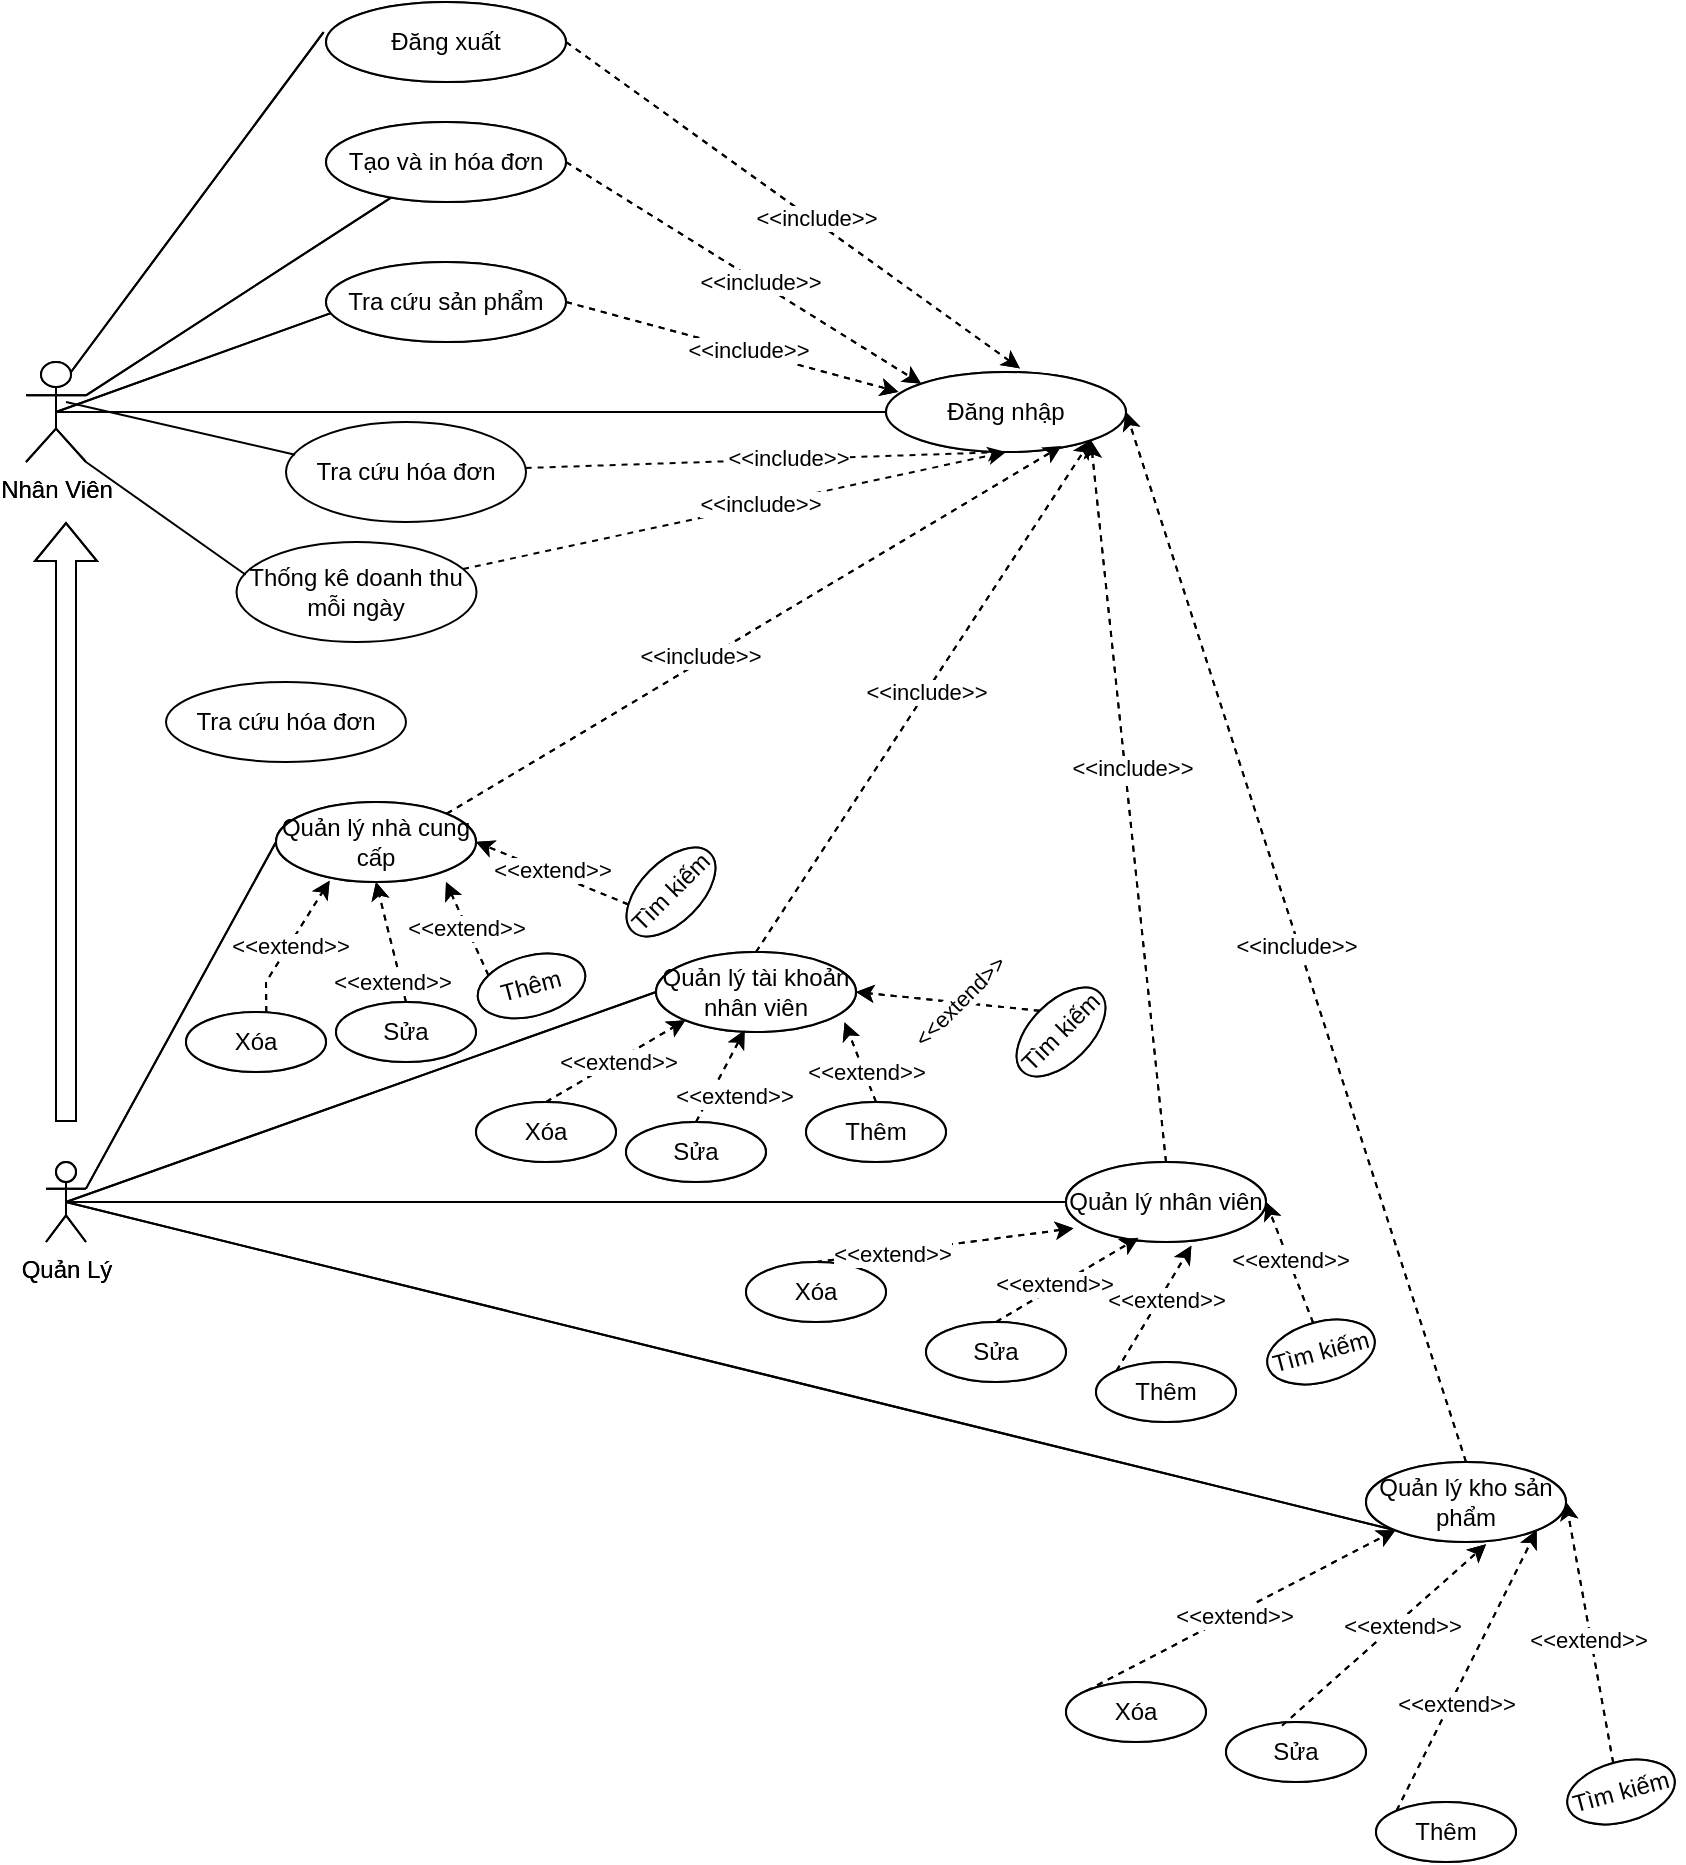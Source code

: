 <mxfile version="24.0.4" type="device">
  <diagram name="Page-1" id="fFWdeIQ1Ahew1YbrZzXX">
    <mxGraphModel dx="3586" dy="606" grid="1" gridSize="10" guides="1" tooltips="1" connect="1" arrows="1" fold="1" page="1" pageScale="1" pageWidth="850" pageHeight="1100" math="0" shadow="0">
      <root>
        <mxCell id="0" />
        <mxCell id="1" parent="0" />
        <mxCell id="TUiIUJlEe_CO1o23wXWb-42" style="edgeStyle=none;rounded=0;orthogonalLoop=1;jettySize=auto;html=1;exitX=1;exitY=0.333;exitDx=0;exitDy=0;exitPerimeter=0;endArrow=none;endFill=0;" parent="1" source="TUiIUJlEe_CO1o23wXWb-1" target="TUiIUJlEe_CO1o23wXWb-12" edge="1">
          <mxGeometry relative="1" as="geometry" />
        </mxCell>
        <mxCell id="TUiIUJlEe_CO1o23wXWb-1" value="Nhân Viên" style="shape=umlActor;verticalLabelPosition=bottom;verticalAlign=top;html=1;outlineConnect=0;" parent="1" vertex="1">
          <mxGeometry x="-1690" y="210" width="30" height="50" as="geometry" />
        </mxCell>
        <mxCell id="TUiIUJlEe_CO1o23wXWb-3" value="Đăng nhập" style="ellipse;whiteSpace=wrap;html=1;" parent="1" vertex="1">
          <mxGeometry x="-1260" y="215" width="120" height="40" as="geometry" />
        </mxCell>
        <mxCell id="TUiIUJlEe_CO1o23wXWb-5" value="Tra cứu hóa đơn" style="ellipse;whiteSpace=wrap;html=1;" parent="1" vertex="1">
          <mxGeometry x="-1560" y="240" width="120" height="50" as="geometry" />
        </mxCell>
        <mxCell id="TUiIUJlEe_CO1o23wXWb-7" value="Tra cứu hóa đơn" style="ellipse;whiteSpace=wrap;html=1;" parent="1" vertex="1">
          <mxGeometry x="-1620" y="370" width="120" height="40" as="geometry" />
        </mxCell>
        <mxCell id="TUiIUJlEe_CO1o23wXWb-8" value="Đăng xuất" style="ellipse;whiteSpace=wrap;html=1;" parent="1" vertex="1">
          <mxGeometry x="-1540" y="30" width="120" height="40" as="geometry" />
        </mxCell>
        <mxCell id="TUiIUJlEe_CO1o23wXWb-9" value="Tra cứu sản phẩm" style="ellipse;whiteSpace=wrap;html=1;" parent="1" vertex="1">
          <mxGeometry x="-1540" y="160" width="120" height="40" as="geometry" />
        </mxCell>
        <mxCell id="TUiIUJlEe_CO1o23wXWb-23" style="edgeStyle=none;rounded=0;orthogonalLoop=1;jettySize=auto;html=1;exitX=1;exitY=0.5;exitDx=0;exitDy=0;dashed=1;entryX=0;entryY=0;entryDx=0;entryDy=0;" parent="1" source="TUiIUJlEe_CO1o23wXWb-12" target="TUiIUJlEe_CO1o23wXWb-3" edge="1">
          <mxGeometry relative="1" as="geometry" />
        </mxCell>
        <mxCell id="TUiIUJlEe_CO1o23wXWb-24" value="&amp;lt;&amp;lt;include&amp;gt;&amp;gt;" style="edgeLabel;html=1;align=center;verticalAlign=middle;resizable=0;points=[];" parent="TUiIUJlEe_CO1o23wXWb-23" vertex="1" connectable="0">
          <mxGeometry x="0.091" y="1" relative="1" as="geometry">
            <mxPoint as="offset" />
          </mxGeometry>
        </mxCell>
        <mxCell id="TUiIUJlEe_CO1o23wXWb-12" value="Tạo và in hóa đơn" style="ellipse;whiteSpace=wrap;html=1;" parent="1" vertex="1">
          <mxGeometry x="-1540" y="90" width="120" height="40" as="geometry" />
        </mxCell>
        <mxCell id="TUiIUJlEe_CO1o23wXWb-21" style="edgeStyle=none;rounded=0;orthogonalLoop=1;jettySize=auto;html=1;exitX=0.5;exitY=0.5;exitDx=0;exitDy=0;exitPerimeter=0;entryX=0;entryY=0.5;entryDx=0;entryDy=0;endArrow=none;endFill=0;" parent="1" source="TUiIUJlEe_CO1o23wXWb-1" target="TUiIUJlEe_CO1o23wXWb-3" edge="1">
          <mxGeometry relative="1" as="geometry" />
        </mxCell>
        <mxCell id="TUiIUJlEe_CO1o23wXWb-25" style="edgeStyle=none;rounded=0;orthogonalLoop=1;jettySize=auto;html=1;exitX=1;exitY=0.5;exitDx=0;exitDy=0;entryX=0.558;entryY=-0.045;entryDx=0;entryDy=0;dashed=1;entryPerimeter=0;" parent="1" source="TUiIUJlEe_CO1o23wXWb-8" target="TUiIUJlEe_CO1o23wXWb-3" edge="1">
          <mxGeometry relative="1" as="geometry">
            <mxPoint x="-1360" y="160" as="sourcePoint" />
            <mxPoint x="-1440" y="120" as="targetPoint" />
          </mxGeometry>
        </mxCell>
        <mxCell id="TUiIUJlEe_CO1o23wXWb-26" value="&amp;lt;&amp;lt;include&amp;gt;&amp;gt;" style="edgeLabel;html=1;align=center;verticalAlign=middle;resizable=0;points=[];" parent="TUiIUJlEe_CO1o23wXWb-25" vertex="1" connectable="0">
          <mxGeometry x="0.091" y="1" relative="1" as="geometry">
            <mxPoint as="offset" />
          </mxGeometry>
        </mxCell>
        <mxCell id="TUiIUJlEe_CO1o23wXWb-32" style="edgeStyle=none;rounded=0;orthogonalLoop=1;jettySize=auto;html=1;exitX=1;exitY=0.5;exitDx=0;exitDy=0;entryX=0.052;entryY=0.249;entryDx=0;entryDy=0;dashed=1;entryPerimeter=0;" parent="1" source="TUiIUJlEe_CO1o23wXWb-9" target="TUiIUJlEe_CO1o23wXWb-3" edge="1">
          <mxGeometry relative="1" as="geometry">
            <mxPoint x="-1387" y="220" as="sourcePoint" />
            <mxPoint x="-1400" y="288" as="targetPoint" />
          </mxGeometry>
        </mxCell>
        <mxCell id="TUiIUJlEe_CO1o23wXWb-33" value="&amp;lt;&amp;lt;include&amp;gt;&amp;gt;" style="edgeLabel;html=1;align=center;verticalAlign=middle;resizable=0;points=[];" parent="TUiIUJlEe_CO1o23wXWb-32" vertex="1" connectable="0">
          <mxGeometry x="0.091" y="1" relative="1" as="geometry">
            <mxPoint as="offset" />
          </mxGeometry>
        </mxCell>
        <mxCell id="TUiIUJlEe_CO1o23wXWb-36" style="edgeStyle=none;rounded=0;orthogonalLoop=1;jettySize=auto;html=1;entryX=0.5;entryY=1;entryDx=0;entryDy=0;dashed=1;" parent="1" source="TUiIUJlEe_CO1o23wXWb-5" target="TUiIUJlEe_CO1o23wXWb-3" edge="1">
          <mxGeometry relative="1" as="geometry">
            <mxPoint x="-1448" y="306" as="sourcePoint" />
            <mxPoint x="-1510" y="240" as="targetPoint" />
          </mxGeometry>
        </mxCell>
        <mxCell id="TUiIUJlEe_CO1o23wXWb-37" value="&amp;lt;&amp;lt;include&amp;gt;&amp;gt;" style="edgeLabel;html=1;align=center;verticalAlign=middle;resizable=0;points=[];" parent="TUiIUJlEe_CO1o23wXWb-36" vertex="1" connectable="0">
          <mxGeometry x="0.091" y="1" relative="1" as="geometry">
            <mxPoint as="offset" />
          </mxGeometry>
        </mxCell>
        <mxCell id="TUiIUJlEe_CO1o23wXWb-38" style="edgeStyle=none;rounded=0;orthogonalLoop=1;jettySize=auto;html=1;exitX=0.75;exitY=0.1;exitDx=0;exitDy=0;exitPerimeter=0;entryX=-0.01;entryY=0.377;entryDx=0;entryDy=0;entryPerimeter=0;endArrow=none;endFill=0;" parent="1" source="TUiIUJlEe_CO1o23wXWb-1" target="TUiIUJlEe_CO1o23wXWb-8" edge="1">
          <mxGeometry relative="1" as="geometry" />
        </mxCell>
        <mxCell id="TUiIUJlEe_CO1o23wXWb-41" style="edgeStyle=none;rounded=0;orthogonalLoop=1;jettySize=auto;html=1;exitX=0.5;exitY=0.5;exitDx=0;exitDy=0;exitPerimeter=0;entryX=0.02;entryY=0.639;entryDx=0;entryDy=0;entryPerimeter=0;endArrow=none;endFill=0;" parent="1" source="TUiIUJlEe_CO1o23wXWb-1" target="TUiIUJlEe_CO1o23wXWb-9" edge="1">
          <mxGeometry relative="1" as="geometry" />
        </mxCell>
        <mxCell id="TUiIUJlEe_CO1o23wXWb-43" style="edgeStyle=none;rounded=0;orthogonalLoop=1;jettySize=auto;html=1;entryX=0.038;entryY=0.327;entryDx=0;entryDy=0;entryPerimeter=0;endArrow=none;endFill=0;" parent="1" target="TUiIUJlEe_CO1o23wXWb-5" edge="1">
          <mxGeometry relative="1" as="geometry">
            <mxPoint x="-1670" y="230" as="sourcePoint" />
          </mxGeometry>
        </mxCell>
        <mxCell id="TUiIUJlEe_CO1o23wXWb-70" style="edgeStyle=none;rounded=0;orthogonalLoop=1;jettySize=auto;html=1;exitX=0.5;exitY=0.5;exitDx=0;exitDy=0;exitPerimeter=0;entryX=0;entryY=0.5;entryDx=0;entryDy=0;endArrow=none;endFill=0;" parent="1" source="TUiIUJlEe_CO1o23wXWb-45" target="TUiIUJlEe_CO1o23wXWb-59" edge="1">
          <mxGeometry relative="1" as="geometry">
            <mxPoint x="-1590" y="560.0" as="sourcePoint" />
          </mxGeometry>
        </mxCell>
        <mxCell id="TUiIUJlEe_CO1o23wXWb-71" style="edgeStyle=none;rounded=0;orthogonalLoop=1;jettySize=auto;html=1;exitX=0.5;exitY=0.5;exitDx=0;exitDy=0;exitPerimeter=0;entryX=0;entryY=0.5;entryDx=0;entryDy=0;endArrow=none;endFill=0;" parent="1" source="TUiIUJlEe_CO1o23wXWb-45" target="TUiIUJlEe_CO1o23wXWb-58" edge="1">
          <mxGeometry relative="1" as="geometry" />
        </mxCell>
        <mxCell id="TUiIUJlEe_CO1o23wXWb-72" style="edgeStyle=none;rounded=0;orthogonalLoop=1;jettySize=auto;html=1;exitX=0.5;exitY=0.5;exitDx=0;exitDy=0;exitPerimeter=0;entryX=0;entryY=1;entryDx=0;entryDy=0;endArrow=none;endFill=0;" parent="1" source="TUiIUJlEe_CO1o23wXWb-45" target="TUiIUJlEe_CO1o23wXWb-48" edge="1">
          <mxGeometry relative="1" as="geometry">
            <mxPoint x="-1685" y="660.0" as="sourcePoint" />
          </mxGeometry>
        </mxCell>
        <mxCell id="TUiIUJlEe_CO1o23wXWb-119" style="edgeStyle=none;rounded=0;orthogonalLoop=1;jettySize=auto;html=1;exitX=1;exitY=0.333;exitDx=0;exitDy=0;exitPerimeter=0;entryX=0;entryY=0.5;entryDx=0;entryDy=0;endArrow=none;endFill=0;" parent="1" source="TUiIUJlEe_CO1o23wXWb-45" target="TUiIUJlEe_CO1o23wXWb-117" edge="1">
          <mxGeometry relative="1" as="geometry" />
        </mxCell>
        <mxCell id="TUiIUJlEe_CO1o23wXWb-45" value="Quản Lý" style="shape=umlActor;verticalLabelPosition=bottom;verticalAlign=top;html=1;outlineConnect=0;" parent="1" vertex="1">
          <mxGeometry x="-1680" y="610" width="20" height="40" as="geometry" />
        </mxCell>
        <mxCell id="TUiIUJlEe_CO1o23wXWb-47" value="" style="shape=flexArrow;endArrow=classic;html=1;rounded=0;" parent="1" edge="1">
          <mxGeometry width="50" height="50" relative="1" as="geometry">
            <mxPoint x="-1670" y="590" as="sourcePoint" />
            <mxPoint x="-1670" y="290" as="targetPoint" />
            <Array as="points" />
          </mxGeometry>
        </mxCell>
        <mxCell id="TUiIUJlEe_CO1o23wXWb-95" style="edgeStyle=none;rounded=0;orthogonalLoop=1;jettySize=auto;html=1;exitX=0.5;exitY=0;exitDx=0;exitDy=0;entryX=1;entryY=0.5;entryDx=0;entryDy=0;dashed=1;" parent="1" source="TUiIUJlEe_CO1o23wXWb-48" target="TUiIUJlEe_CO1o23wXWb-3" edge="1">
          <mxGeometry relative="1" as="geometry" />
        </mxCell>
        <mxCell id="TUiIUJlEe_CO1o23wXWb-96" value="&amp;lt;&amp;lt;include&amp;gt;&amp;gt;" style="edgeLabel;html=1;align=center;verticalAlign=middle;resizable=0;points=[];" parent="TUiIUJlEe_CO1o23wXWb-95" vertex="1" connectable="0">
          <mxGeometry x="-0.015" y="2" relative="1" as="geometry">
            <mxPoint as="offset" />
          </mxGeometry>
        </mxCell>
        <mxCell id="TUiIUJlEe_CO1o23wXWb-48" value="Quản lý kho sản phẩm" style="ellipse;whiteSpace=wrap;html=1;" parent="1" vertex="1">
          <mxGeometry x="-1020" y="760" width="100" height="40" as="geometry" />
        </mxCell>
        <mxCell id="TUiIUJlEe_CO1o23wXWb-81" style="edgeStyle=none;rounded=0;orthogonalLoop=1;jettySize=auto;html=1;exitX=0;exitY=0;exitDx=0;exitDy=0;entryX=1;entryY=1;entryDx=0;entryDy=0;dashed=1;" parent="1" source="TUiIUJlEe_CO1o23wXWb-49" target="TUiIUJlEe_CO1o23wXWb-48" edge="1">
          <mxGeometry relative="1" as="geometry" />
        </mxCell>
        <mxCell id="TUiIUJlEe_CO1o23wXWb-90" value="&amp;lt;&amp;lt;extend&amp;gt;&amp;gt;" style="edgeLabel;html=1;align=center;verticalAlign=middle;resizable=0;points=[];" parent="TUiIUJlEe_CO1o23wXWb-81" vertex="1" connectable="0">
          <mxGeometry x="-0.224" y="-3" relative="1" as="geometry">
            <mxPoint as="offset" />
          </mxGeometry>
        </mxCell>
        <mxCell id="TUiIUJlEe_CO1o23wXWb-49" value="Thêm" style="ellipse;whiteSpace=wrap;html=1;" parent="1" vertex="1">
          <mxGeometry x="-1015" y="930" width="70" height="30" as="geometry" />
        </mxCell>
        <mxCell id="TUiIUJlEe_CO1o23wXWb-52" value="Sửa" style="ellipse;whiteSpace=wrap;html=1;" parent="1" vertex="1">
          <mxGeometry x="-1090" y="890" width="70" height="30" as="geometry" />
        </mxCell>
        <mxCell id="TUiIUJlEe_CO1o23wXWb-53" value="Xóa" style="ellipse;whiteSpace=wrap;html=1;" parent="1" vertex="1">
          <mxGeometry x="-1170" y="870" width="70" height="30" as="geometry" />
        </mxCell>
        <mxCell id="TUiIUJlEe_CO1o23wXWb-55" value="Xóa" style="ellipse;whiteSpace=wrap;html=1;" parent="1" vertex="1">
          <mxGeometry x="-1330" y="660" width="70" height="30" as="geometry" />
        </mxCell>
        <mxCell id="TUiIUJlEe_CO1o23wXWb-56" value="Sửa" style="ellipse;whiteSpace=wrap;html=1;" parent="1" vertex="1">
          <mxGeometry x="-1240" y="690" width="70" height="30" as="geometry" />
        </mxCell>
        <mxCell id="TUiIUJlEe_CO1o23wXWb-57" value="Thêm" style="ellipse;whiteSpace=wrap;html=1;" parent="1" vertex="1">
          <mxGeometry x="-1155" y="710" width="70" height="30" as="geometry" />
        </mxCell>
        <mxCell id="TUiIUJlEe_CO1o23wXWb-93" style="edgeStyle=none;rounded=0;orthogonalLoop=1;jettySize=auto;html=1;exitX=0.5;exitY=0;exitDx=0;exitDy=0;entryX=1;entryY=1;entryDx=0;entryDy=0;dashed=1;" parent="1" source="TUiIUJlEe_CO1o23wXWb-58" target="TUiIUJlEe_CO1o23wXWb-3" edge="1">
          <mxGeometry relative="1" as="geometry" />
        </mxCell>
        <mxCell id="TUiIUJlEe_CO1o23wXWb-94" value="&amp;lt;&amp;lt;include&amp;gt;&amp;gt;" style="edgeLabel;html=1;align=center;verticalAlign=middle;resizable=0;points=[];" parent="TUiIUJlEe_CO1o23wXWb-93" vertex="1" connectable="0">
          <mxGeometry x="0.093" y="-3" relative="1" as="geometry">
            <mxPoint as="offset" />
          </mxGeometry>
        </mxCell>
        <mxCell id="TUiIUJlEe_CO1o23wXWb-58" value="Quản lý nhân viên" style="ellipse;whiteSpace=wrap;html=1;" parent="1" vertex="1">
          <mxGeometry x="-1170" y="610" width="100" height="40" as="geometry" />
        </mxCell>
        <mxCell id="TUiIUJlEe_CO1o23wXWb-91" style="edgeStyle=none;rounded=0;orthogonalLoop=1;jettySize=auto;html=1;exitX=0.5;exitY=0;exitDx=0;exitDy=0;entryX=1;entryY=1;entryDx=0;entryDy=0;dashed=1;" parent="1" source="TUiIUJlEe_CO1o23wXWb-59" target="TUiIUJlEe_CO1o23wXWb-3" edge="1">
          <mxGeometry relative="1" as="geometry" />
        </mxCell>
        <mxCell id="TUiIUJlEe_CO1o23wXWb-92" value="&amp;lt;&amp;lt;include&amp;gt;&amp;gt;" style="edgeLabel;html=1;align=center;verticalAlign=middle;resizable=0;points=[];" parent="TUiIUJlEe_CO1o23wXWb-91" vertex="1" connectable="0">
          <mxGeometry x="0.015" y="1" relative="1" as="geometry">
            <mxPoint x="1" as="offset" />
          </mxGeometry>
        </mxCell>
        <mxCell id="TUiIUJlEe_CO1o23wXWb-59" value="Quản lý tài khoản nhân viên" style="ellipse;whiteSpace=wrap;html=1;" parent="1" vertex="1">
          <mxGeometry x="-1375" y="505" width="100" height="40" as="geometry" />
        </mxCell>
        <mxCell id="TUiIUJlEe_CO1o23wXWb-60" value="Thêm" style="ellipse;whiteSpace=wrap;html=1;" parent="1" vertex="1">
          <mxGeometry x="-1300" y="580" width="70" height="30" as="geometry" />
        </mxCell>
        <mxCell id="TUiIUJlEe_CO1o23wXWb-61" value="Sửa" style="ellipse;whiteSpace=wrap;html=1;" parent="1" vertex="1">
          <mxGeometry x="-1390" y="590" width="70" height="30" as="geometry" />
        </mxCell>
        <mxCell id="TUiIUJlEe_CO1o23wXWb-73" style="edgeStyle=none;rounded=0;orthogonalLoop=1;jettySize=auto;html=1;exitX=0.5;exitY=0;exitDx=0;exitDy=0;entryX=0;entryY=1;entryDx=0;entryDy=0;dashed=1;" parent="1" source="TUiIUJlEe_CO1o23wXWb-62" target="TUiIUJlEe_CO1o23wXWb-59" edge="1">
          <mxGeometry relative="1" as="geometry" />
        </mxCell>
        <mxCell id="TUiIUJlEe_CO1o23wXWb-82" value="&amp;lt;&amp;lt;extend&amp;gt;&amp;gt;" style="edgeLabel;html=1;align=center;verticalAlign=middle;resizable=0;points=[];" parent="TUiIUJlEe_CO1o23wXWb-73" vertex="1" connectable="0">
          <mxGeometry x="-0.006" relative="1" as="geometry">
            <mxPoint x="1" as="offset" />
          </mxGeometry>
        </mxCell>
        <mxCell id="TUiIUJlEe_CO1o23wXWb-62" value="Xóa" style="ellipse;whiteSpace=wrap;html=1;" parent="1" vertex="1">
          <mxGeometry x="-1465" y="580" width="70" height="30" as="geometry" />
        </mxCell>
        <mxCell id="TUiIUJlEe_CO1o23wXWb-64" style="edgeStyle=none;rounded=0;orthogonalLoop=1;jettySize=auto;html=1;exitX=0.5;exitY=1;exitDx=0;exitDy=0;" parent="1" source="TUiIUJlEe_CO1o23wXWb-53" target="TUiIUJlEe_CO1o23wXWb-53" edge="1">
          <mxGeometry relative="1" as="geometry" />
        </mxCell>
        <mxCell id="TUiIUJlEe_CO1o23wXWb-74" style="edgeStyle=none;rounded=0;orthogonalLoop=1;jettySize=auto;html=1;exitX=0.5;exitY=0;exitDx=0;exitDy=0;entryX=0.443;entryY=0.979;entryDx=0;entryDy=0;entryPerimeter=0;dashed=1;" parent="1" source="TUiIUJlEe_CO1o23wXWb-61" target="TUiIUJlEe_CO1o23wXWb-59" edge="1">
          <mxGeometry relative="1" as="geometry" />
        </mxCell>
        <mxCell id="TUiIUJlEe_CO1o23wXWb-83" value="&amp;lt;&amp;lt;extend&amp;gt;&amp;gt;" style="edgeLabel;html=1;align=center;verticalAlign=middle;resizable=0;points=[];" parent="TUiIUJlEe_CO1o23wXWb-74" vertex="1" connectable="0">
          <mxGeometry x="0.253" y="-4" relative="1" as="geometry">
            <mxPoint y="14" as="offset" />
          </mxGeometry>
        </mxCell>
        <mxCell id="TUiIUJlEe_CO1o23wXWb-75" style="edgeStyle=none;rounded=0;orthogonalLoop=1;jettySize=auto;html=1;exitX=0.5;exitY=0;exitDx=0;exitDy=0;entryX=0.943;entryY=0.879;entryDx=0;entryDy=0;entryPerimeter=0;dashed=1;" parent="1" source="TUiIUJlEe_CO1o23wXWb-60" target="TUiIUJlEe_CO1o23wXWb-59" edge="1">
          <mxGeometry relative="1" as="geometry" />
        </mxCell>
        <mxCell id="TUiIUJlEe_CO1o23wXWb-84" value="&amp;lt;&amp;lt;extend&amp;gt;&amp;gt;" style="edgeLabel;html=1;align=center;verticalAlign=middle;resizable=0;points=[];" parent="TUiIUJlEe_CO1o23wXWb-75" vertex="1" connectable="0">
          <mxGeometry x="-0.231" y="-1" relative="1" as="geometry">
            <mxPoint as="offset" />
          </mxGeometry>
        </mxCell>
        <mxCell id="TUiIUJlEe_CO1o23wXWb-76" style="edgeStyle=none;rounded=0;orthogonalLoop=1;jettySize=auto;html=1;exitX=0.5;exitY=0;exitDx=0;exitDy=0;entryX=0.037;entryY=0.829;entryDx=0;entryDy=0;entryPerimeter=0;dashed=1;" parent="1" source="TUiIUJlEe_CO1o23wXWb-55" target="TUiIUJlEe_CO1o23wXWb-58" edge="1">
          <mxGeometry relative="1" as="geometry" />
        </mxCell>
        <mxCell id="TUiIUJlEe_CO1o23wXWb-85" value="&amp;lt;&amp;lt;extend&amp;gt;&amp;gt;" style="edgeLabel;html=1;align=center;verticalAlign=middle;resizable=0;points=[];" parent="TUiIUJlEe_CO1o23wXWb-76" vertex="1" connectable="0">
          <mxGeometry x="-0.411" relative="1" as="geometry">
            <mxPoint y="1" as="offset" />
          </mxGeometry>
        </mxCell>
        <mxCell id="TUiIUJlEe_CO1o23wXWb-77" style="edgeStyle=none;rounded=0;orthogonalLoop=1;jettySize=auto;html=1;exitX=0.5;exitY=0;exitDx=0;exitDy=0;entryX=0.363;entryY=0.946;entryDx=0;entryDy=0;entryPerimeter=0;dashed=1;" parent="1" source="TUiIUJlEe_CO1o23wXWb-56" target="TUiIUJlEe_CO1o23wXWb-58" edge="1">
          <mxGeometry relative="1" as="geometry">
            <mxPoint x="-1310" y="690" as="sourcePoint" />
            <mxPoint x="-1266" y="673" as="targetPoint" />
          </mxGeometry>
        </mxCell>
        <mxCell id="TUiIUJlEe_CO1o23wXWb-86" value="&amp;lt;&amp;lt;extend&amp;gt;&amp;gt;" style="edgeLabel;html=1;align=center;verticalAlign=middle;resizable=0;points=[];" parent="TUiIUJlEe_CO1o23wXWb-77" vertex="1" connectable="0">
          <mxGeometry x="-0.149" y="2" relative="1" as="geometry">
            <mxPoint as="offset" />
          </mxGeometry>
        </mxCell>
        <mxCell id="TUiIUJlEe_CO1o23wXWb-78" style="edgeStyle=none;rounded=0;orthogonalLoop=1;jettySize=auto;html=1;exitX=0;exitY=0;exitDx=0;exitDy=0;entryX=0.627;entryY=1.048;entryDx=0;entryDy=0;dashed=1;entryPerimeter=0;" parent="1" source="TUiIUJlEe_CO1o23wXWb-57" target="TUiIUJlEe_CO1o23wXWb-58" edge="1">
          <mxGeometry relative="1" as="geometry">
            <mxPoint x="-1264" y="690" as="sourcePoint" />
            <mxPoint x="-1220" y="673" as="targetPoint" />
          </mxGeometry>
        </mxCell>
        <mxCell id="TUiIUJlEe_CO1o23wXWb-87" value="&amp;lt;&amp;lt;extend&amp;gt;&amp;gt;" style="edgeLabel;html=1;align=center;verticalAlign=middle;resizable=0;points=[];" parent="TUiIUJlEe_CO1o23wXWb-78" vertex="1" connectable="0">
          <mxGeometry x="0.189" y="-3" relative="1" as="geometry">
            <mxPoint as="offset" />
          </mxGeometry>
        </mxCell>
        <mxCell id="TUiIUJlEe_CO1o23wXWb-79" style="edgeStyle=none;rounded=0;orthogonalLoop=1;jettySize=auto;html=1;exitX=0;exitY=0;exitDx=0;exitDy=0;entryX=0;entryY=1;entryDx=0;entryDy=0;dashed=1;" parent="1" source="TUiIUJlEe_CO1o23wXWb-53" target="TUiIUJlEe_CO1o23wXWb-48" edge="1">
          <mxGeometry relative="1" as="geometry">
            <mxPoint x="-1080" y="904" as="sourcePoint" />
            <mxPoint x="-1140" y="860" as="targetPoint" />
          </mxGeometry>
        </mxCell>
        <mxCell id="TUiIUJlEe_CO1o23wXWb-88" value="&amp;lt;&amp;lt;extend&amp;gt;&amp;gt;" style="edgeLabel;html=1;align=center;verticalAlign=middle;resizable=0;points=[];" parent="TUiIUJlEe_CO1o23wXWb-79" vertex="1" connectable="0">
          <mxGeometry x="-0.054" relative="1" as="geometry">
            <mxPoint as="offset" />
          </mxGeometry>
        </mxCell>
        <mxCell id="TUiIUJlEe_CO1o23wXWb-80" style="edgeStyle=none;rounded=0;orthogonalLoop=1;jettySize=auto;html=1;exitX=0.4;exitY=0.061;exitDx=0;exitDy=0;entryX=0.6;entryY=1.029;entryDx=0;entryDy=0;dashed=1;entryPerimeter=0;exitPerimeter=0;" parent="1" source="TUiIUJlEe_CO1o23wXWb-52" target="TUiIUJlEe_CO1o23wXWb-48" edge="1">
          <mxGeometry relative="1" as="geometry">
            <mxPoint x="-970" y="894" as="sourcePoint" />
            <mxPoint x="-1030" y="850" as="targetPoint" />
          </mxGeometry>
        </mxCell>
        <mxCell id="TUiIUJlEe_CO1o23wXWb-89" value="&amp;lt;&amp;lt;extend&amp;gt;&amp;gt;" style="edgeLabel;html=1;align=center;verticalAlign=middle;resizable=0;points=[];" parent="TUiIUJlEe_CO1o23wXWb-80" vertex="1" connectable="0">
          <mxGeometry x="0.135" y="-2" relative="1" as="geometry">
            <mxPoint as="offset" />
          </mxGeometry>
        </mxCell>
        <mxCell id="TUiIUJlEe_CO1o23wXWb-117" value="Quản lý nhà cung cấp" style="ellipse;whiteSpace=wrap;html=1;" parent="1" vertex="1">
          <mxGeometry x="-1565" y="430" width="100" height="40" as="geometry" />
        </mxCell>
        <mxCell id="TUiIUJlEe_CO1o23wXWb-120" value="Xóa" style="ellipse;whiteSpace=wrap;html=1;" parent="1" vertex="1">
          <mxGeometry x="-1610" y="535" width="70" height="30" as="geometry" />
        </mxCell>
        <mxCell id="TUiIUJlEe_CO1o23wXWb-130" style="edgeStyle=none;rounded=0;orthogonalLoop=1;jettySize=auto;html=1;exitX=0.5;exitY=0;exitDx=0;exitDy=0;entryX=0.5;entryY=1;entryDx=0;entryDy=0;dashed=1;" parent="1" source="TUiIUJlEe_CO1o23wXWb-121" target="TUiIUJlEe_CO1o23wXWb-117" edge="1">
          <mxGeometry relative="1" as="geometry" />
        </mxCell>
        <mxCell id="TUiIUJlEe_CO1o23wXWb-131" value="&amp;lt;&amp;lt;extend&amp;gt;&amp;gt;" style="edgeLabel;html=1;align=center;verticalAlign=middle;resizable=0;points=[];" parent="TUiIUJlEe_CO1o23wXWb-130" vertex="1" connectable="0">
          <mxGeometry x="0.038" y="1" relative="1" as="geometry">
            <mxPoint x="1" y="21" as="offset" />
          </mxGeometry>
        </mxCell>
        <mxCell id="TUiIUJlEe_CO1o23wXWb-121" value="Sửa" style="ellipse;whiteSpace=wrap;html=1;" parent="1" vertex="1">
          <mxGeometry x="-1535" y="530" width="70" height="30" as="geometry" />
        </mxCell>
        <mxCell id="TUiIUJlEe_CO1o23wXWb-122" value="Thêm" style="ellipse;whiteSpace=wrap;html=1;rotation=-15;" parent="1" vertex="1">
          <mxGeometry x="-1464.74" y="506.94" width="55" height="30" as="geometry" />
        </mxCell>
        <mxCell id="TUiIUJlEe_CO1o23wXWb-128" style="edgeStyle=none;rounded=0;orthogonalLoop=1;jettySize=auto;html=1;exitX=0.5;exitY=0;exitDx=0;exitDy=0;entryX=0.268;entryY=0.983;entryDx=0;entryDy=0;entryPerimeter=0;dashed=1;" parent="1" target="TUiIUJlEe_CO1o23wXWb-117" edge="1">
          <mxGeometry relative="1" as="geometry">
            <mxPoint x="-1569.85" y="535" as="sourcePoint" />
            <mxPoint x="-1550.15" y="459.36" as="targetPoint" />
            <Array as="points">
              <mxPoint x="-1570" y="520" />
            </Array>
          </mxGeometry>
        </mxCell>
        <mxCell id="TUiIUJlEe_CO1o23wXWb-129" value="&amp;lt;&amp;lt;extend&amp;gt;&amp;gt;" style="edgeLabel;html=1;align=center;verticalAlign=middle;resizable=0;points=[];" parent="TUiIUJlEe_CO1o23wXWb-128" vertex="1" connectable="0">
          <mxGeometry x="-0.008" relative="1" as="geometry">
            <mxPoint as="offset" />
          </mxGeometry>
        </mxCell>
        <mxCell id="TUiIUJlEe_CO1o23wXWb-132" style="edgeStyle=none;rounded=0;orthogonalLoop=1;jettySize=auto;html=1;exitX=0;exitY=0;exitDx=0;exitDy=0;entryX=0.85;entryY=1;entryDx=0;entryDy=0;entryPerimeter=0;dashed=1;" parent="1" source="TUiIUJlEe_CO1o23wXWb-122" target="TUiIUJlEe_CO1o23wXWb-117" edge="1">
          <mxGeometry relative="1" as="geometry" />
        </mxCell>
        <mxCell id="TUiIUJlEe_CO1o23wXWb-133" value="&amp;lt;&amp;lt;extend&amp;gt;&amp;gt;" style="edgeLabel;html=1;align=center;verticalAlign=middle;resizable=0;points=[];" parent="TUiIUJlEe_CO1o23wXWb-132" vertex="1" connectable="0">
          <mxGeometry x="0.035" y="1" relative="1" as="geometry">
            <mxPoint as="offset" />
          </mxGeometry>
        </mxCell>
        <mxCell id="TUiIUJlEe_CO1o23wXWb-135" style="edgeStyle=none;rounded=0;orthogonalLoop=1;jettySize=auto;html=1;exitX=0;exitY=0;exitDx=0;exitDy=0;entryX=1;entryY=0.5;entryDx=0;entryDy=0;dashed=1;" parent="1" source="TUiIUJlEe_CO1o23wXWb-134" target="TUiIUJlEe_CO1o23wXWb-117" edge="1">
          <mxGeometry relative="1" as="geometry" />
        </mxCell>
        <mxCell id="TUiIUJlEe_CO1o23wXWb-136" value="&amp;lt;&amp;lt;extend&amp;gt;&amp;gt;" style="edgeLabel;html=1;align=center;verticalAlign=middle;resizable=0;points=[];" parent="TUiIUJlEe_CO1o23wXWb-135" vertex="1" connectable="0">
          <mxGeometry x="0.017" y="-2" relative="1" as="geometry">
            <mxPoint as="offset" />
          </mxGeometry>
        </mxCell>
        <mxCell id="TUiIUJlEe_CO1o23wXWb-134" value="Tìm kiếm" style="ellipse;whiteSpace=wrap;html=1;rotation=-45;" parent="1" vertex="1">
          <mxGeometry x="-1395" y="460" width="55" height="30" as="geometry" />
        </mxCell>
        <mxCell id="TUiIUJlEe_CO1o23wXWb-141" style="edgeStyle=none;rounded=0;orthogonalLoop=1;jettySize=auto;html=1;exitX=0.5;exitY=0;exitDx=0;exitDy=0;entryX=1;entryY=0.5;entryDx=0;entryDy=0;dashed=1;" parent="1" source="TUiIUJlEe_CO1o23wXWb-138" target="TUiIUJlEe_CO1o23wXWb-59" edge="1">
          <mxGeometry relative="1" as="geometry" />
        </mxCell>
        <mxCell id="TUiIUJlEe_CO1o23wXWb-142" value="&amp;lt;&amp;lt;extend&amp;gt;&amp;gt;" style="edgeLabel;html=1;align=center;verticalAlign=middle;resizable=0;points=[];rotation=-45;" parent="TUiIUJlEe_CO1o23wXWb-141" vertex="1" connectable="0">
          <mxGeometry x="-0.112" y="-1" relative="1" as="geometry">
            <mxPoint y="1" as="offset" />
          </mxGeometry>
        </mxCell>
        <mxCell id="TUiIUJlEe_CO1o23wXWb-138" value="Tìm kiếm" style="ellipse;whiteSpace=wrap;html=1;rotation=-45;" parent="1" vertex="1">
          <mxGeometry x="-1200" y="530" width="55" height="30" as="geometry" />
        </mxCell>
        <mxCell id="TUiIUJlEe_CO1o23wXWb-143" style="edgeStyle=none;rounded=0;orthogonalLoop=1;jettySize=auto;html=1;exitX=0.5;exitY=0;exitDx=0;exitDy=0;entryX=1;entryY=0.5;entryDx=0;entryDy=0;dashed=1;" parent="1" source="TUiIUJlEe_CO1o23wXWb-139" target="TUiIUJlEe_CO1o23wXWb-58" edge="1">
          <mxGeometry relative="1" as="geometry" />
        </mxCell>
        <mxCell id="TUiIUJlEe_CO1o23wXWb-144" value="&amp;lt;&amp;lt;extend&amp;gt;&amp;gt;" style="edgeLabel;html=1;align=center;verticalAlign=middle;resizable=0;points=[];" parent="TUiIUJlEe_CO1o23wXWb-143" vertex="1" connectable="0">
          <mxGeometry x="0.043" relative="1" as="geometry">
            <mxPoint as="offset" />
          </mxGeometry>
        </mxCell>
        <mxCell id="TUiIUJlEe_CO1o23wXWb-139" value="Tìm kiếm" style="ellipse;whiteSpace=wrap;html=1;rotation=-15;" parent="1" vertex="1">
          <mxGeometry x="-1070" y="690" width="55" height="30" as="geometry" />
        </mxCell>
        <mxCell id="TUiIUJlEe_CO1o23wXWb-145" style="edgeStyle=none;rounded=0;orthogonalLoop=1;jettySize=auto;html=1;exitX=0.5;exitY=0;exitDx=0;exitDy=0;entryX=1;entryY=0.5;entryDx=0;entryDy=0;dashed=1;" parent="1" source="TUiIUJlEe_CO1o23wXWb-140" target="TUiIUJlEe_CO1o23wXWb-48" edge="1">
          <mxGeometry relative="1" as="geometry" />
        </mxCell>
        <mxCell id="TUiIUJlEe_CO1o23wXWb-146" value="&amp;lt;&amp;lt;extend&amp;gt;&amp;gt;" style="edgeLabel;html=1;align=center;verticalAlign=middle;resizable=0;points=[];" parent="TUiIUJlEe_CO1o23wXWb-145" vertex="1" connectable="0">
          <mxGeometry x="-0.044" y="2" relative="1" as="geometry">
            <mxPoint as="offset" />
          </mxGeometry>
        </mxCell>
        <mxCell id="TUiIUJlEe_CO1o23wXWb-140" value="Tìm kiếm" style="ellipse;whiteSpace=wrap;html=1;rotation=-15;" parent="1" vertex="1">
          <mxGeometry x="-920" y="910" width="55" height="30" as="geometry" />
        </mxCell>
        <mxCell id="TUiIUJlEe_CO1o23wXWb-147" style="edgeStyle=none;rounded=0;orthogonalLoop=1;jettySize=auto;html=1;exitX=1;exitY=0;exitDx=0;exitDy=0;entryX=0.731;entryY=0.924;entryDx=0;entryDy=0;entryPerimeter=0;dashed=1;" parent="1" source="TUiIUJlEe_CO1o23wXWb-117" target="TUiIUJlEe_CO1o23wXWb-3" edge="1">
          <mxGeometry relative="1" as="geometry" />
        </mxCell>
        <mxCell id="TUiIUJlEe_CO1o23wXWb-148" value="&amp;lt;&amp;lt;include&amp;gt;&amp;gt;" style="edgeLabel;html=1;align=center;verticalAlign=middle;resizable=0;points=[];" parent="TUiIUJlEe_CO1o23wXWb-147" vertex="1" connectable="0">
          <mxGeometry x="-0.164" y="3" relative="1" as="geometry">
            <mxPoint as="offset" />
          </mxGeometry>
        </mxCell>
        <mxCell id="TUiIUJlEe_CO1o23wXWb-150" style="edgeStyle=none;rounded=0;orthogonalLoop=1;jettySize=auto;html=1;exitX=1;exitY=0.333;exitDx=0;exitDy=0;exitPerimeter=0;endArrow=none;endFill=0;" parent="1" source="TUiIUJlEe_CO1o23wXWb-151" target="TUiIUJlEe_CO1o23wXWb-159" edge="1">
          <mxGeometry relative="1" as="geometry" />
        </mxCell>
        <mxCell id="TUiIUJlEe_CO1o23wXWb-151" value="Nhân Viên" style="shape=umlActor;verticalLabelPosition=bottom;verticalAlign=top;html=1;outlineConnect=0;" parent="1" vertex="1">
          <mxGeometry x="-1690" y="210" width="30" height="50" as="geometry" />
        </mxCell>
        <mxCell id="TUiIUJlEe_CO1o23wXWb-152" value="Đăng nhập" style="ellipse;whiteSpace=wrap;html=1;" parent="1" vertex="1">
          <mxGeometry x="-1260" y="215" width="120" height="40" as="geometry" />
        </mxCell>
        <mxCell id="TUiIUJlEe_CO1o23wXWb-153" value="Thống kê doanh thu mỗi ngày" style="ellipse;whiteSpace=wrap;html=1;" parent="1" vertex="1">
          <mxGeometry x="-1584.74" y="300" width="120" height="50" as="geometry" />
        </mxCell>
        <mxCell id="TUiIUJlEe_CO1o23wXWb-155" value="Đăng xuất" style="ellipse;whiteSpace=wrap;html=1;" parent="1" vertex="1">
          <mxGeometry x="-1540" y="30" width="120" height="40" as="geometry" />
        </mxCell>
        <mxCell id="TUiIUJlEe_CO1o23wXWb-156" value="Tra cứu sản phẩm" style="ellipse;whiteSpace=wrap;html=1;" parent="1" vertex="1">
          <mxGeometry x="-1540" y="160" width="120" height="40" as="geometry" />
        </mxCell>
        <mxCell id="TUiIUJlEe_CO1o23wXWb-157" style="edgeStyle=none;rounded=0;orthogonalLoop=1;jettySize=auto;html=1;exitX=1;exitY=0.5;exitDx=0;exitDy=0;dashed=1;entryX=0;entryY=0;entryDx=0;entryDy=0;" parent="1" source="TUiIUJlEe_CO1o23wXWb-159" target="TUiIUJlEe_CO1o23wXWb-152" edge="1">
          <mxGeometry relative="1" as="geometry" />
        </mxCell>
        <mxCell id="TUiIUJlEe_CO1o23wXWb-158" value="&amp;lt;&amp;lt;include&amp;gt;&amp;gt;" style="edgeLabel;html=1;align=center;verticalAlign=middle;resizable=0;points=[];" parent="TUiIUJlEe_CO1o23wXWb-157" vertex="1" connectable="0">
          <mxGeometry x="0.091" y="1" relative="1" as="geometry">
            <mxPoint as="offset" />
          </mxGeometry>
        </mxCell>
        <mxCell id="TUiIUJlEe_CO1o23wXWb-159" value="Tạo và in hóa đơn" style="ellipse;whiteSpace=wrap;html=1;" parent="1" vertex="1">
          <mxGeometry x="-1540" y="90" width="120" height="40" as="geometry" />
        </mxCell>
        <mxCell id="TUiIUJlEe_CO1o23wXWb-160" style="edgeStyle=none;rounded=0;orthogonalLoop=1;jettySize=auto;html=1;exitX=0.5;exitY=0.5;exitDx=0;exitDy=0;exitPerimeter=0;entryX=0;entryY=0.5;entryDx=0;entryDy=0;endArrow=none;endFill=0;" parent="1" source="TUiIUJlEe_CO1o23wXWb-151" target="TUiIUJlEe_CO1o23wXWb-152" edge="1">
          <mxGeometry relative="1" as="geometry" />
        </mxCell>
        <mxCell id="TUiIUJlEe_CO1o23wXWb-161" style="edgeStyle=none;rounded=0;orthogonalLoop=1;jettySize=auto;html=1;exitX=1;exitY=0.5;exitDx=0;exitDy=0;entryX=0.558;entryY=-0.045;entryDx=0;entryDy=0;dashed=1;entryPerimeter=0;" parent="1" source="TUiIUJlEe_CO1o23wXWb-155" target="TUiIUJlEe_CO1o23wXWb-152" edge="1">
          <mxGeometry relative="1" as="geometry">
            <mxPoint x="-1360" y="160" as="sourcePoint" />
            <mxPoint x="-1440" y="120" as="targetPoint" />
          </mxGeometry>
        </mxCell>
        <mxCell id="TUiIUJlEe_CO1o23wXWb-162" value="&amp;lt;&amp;lt;include&amp;gt;&amp;gt;" style="edgeLabel;html=1;align=center;verticalAlign=middle;resizable=0;points=[];" parent="TUiIUJlEe_CO1o23wXWb-161" vertex="1" connectable="0">
          <mxGeometry x="0.091" y="1" relative="1" as="geometry">
            <mxPoint as="offset" />
          </mxGeometry>
        </mxCell>
        <mxCell id="TUiIUJlEe_CO1o23wXWb-163" style="edgeStyle=none;rounded=0;orthogonalLoop=1;jettySize=auto;html=1;exitX=1;exitY=0.5;exitDx=0;exitDy=0;entryX=0.052;entryY=0.249;entryDx=0;entryDy=0;dashed=1;entryPerimeter=0;" parent="1" source="TUiIUJlEe_CO1o23wXWb-156" target="TUiIUJlEe_CO1o23wXWb-152" edge="1">
          <mxGeometry relative="1" as="geometry">
            <mxPoint x="-1387" y="220" as="sourcePoint" />
            <mxPoint x="-1400" y="288" as="targetPoint" />
          </mxGeometry>
        </mxCell>
        <mxCell id="TUiIUJlEe_CO1o23wXWb-164" value="&amp;lt;&amp;lt;include&amp;gt;&amp;gt;" style="edgeLabel;html=1;align=center;verticalAlign=middle;resizable=0;points=[];" parent="TUiIUJlEe_CO1o23wXWb-163" vertex="1" connectable="0">
          <mxGeometry x="0.091" y="1" relative="1" as="geometry">
            <mxPoint as="offset" />
          </mxGeometry>
        </mxCell>
        <mxCell id="TUiIUJlEe_CO1o23wXWb-165" style="edgeStyle=none;rounded=0;orthogonalLoop=1;jettySize=auto;html=1;entryX=0.5;entryY=1;entryDx=0;entryDy=0;dashed=1;" parent="1" source="TUiIUJlEe_CO1o23wXWb-153" target="TUiIUJlEe_CO1o23wXWb-152" edge="1">
          <mxGeometry relative="1" as="geometry">
            <mxPoint x="-1448" y="306" as="sourcePoint" />
            <mxPoint x="-1510" y="240" as="targetPoint" />
          </mxGeometry>
        </mxCell>
        <mxCell id="TUiIUJlEe_CO1o23wXWb-166" value="&amp;lt;&amp;lt;include&amp;gt;&amp;gt;" style="edgeLabel;html=1;align=center;verticalAlign=middle;resizable=0;points=[];" parent="TUiIUJlEe_CO1o23wXWb-165" vertex="1" connectable="0">
          <mxGeometry x="0.091" y="1" relative="1" as="geometry">
            <mxPoint as="offset" />
          </mxGeometry>
        </mxCell>
        <mxCell id="TUiIUJlEe_CO1o23wXWb-167" style="edgeStyle=none;rounded=0;orthogonalLoop=1;jettySize=auto;html=1;exitX=0.75;exitY=0.1;exitDx=0;exitDy=0;exitPerimeter=0;entryX=-0.01;entryY=0.377;entryDx=0;entryDy=0;entryPerimeter=0;endArrow=none;endFill=0;" parent="1" source="TUiIUJlEe_CO1o23wXWb-151" target="TUiIUJlEe_CO1o23wXWb-155" edge="1">
          <mxGeometry relative="1" as="geometry" />
        </mxCell>
        <mxCell id="TUiIUJlEe_CO1o23wXWb-168" style="edgeStyle=none;rounded=0;orthogonalLoop=1;jettySize=auto;html=1;exitX=0.5;exitY=0.5;exitDx=0;exitDy=0;exitPerimeter=0;entryX=0.02;entryY=0.639;entryDx=0;entryDy=0;entryPerimeter=0;endArrow=none;endFill=0;" parent="1" source="TUiIUJlEe_CO1o23wXWb-151" target="TUiIUJlEe_CO1o23wXWb-156" edge="1">
          <mxGeometry relative="1" as="geometry" />
        </mxCell>
        <mxCell id="TUiIUJlEe_CO1o23wXWb-169" style="edgeStyle=none;rounded=0;orthogonalLoop=1;jettySize=auto;html=1;exitX=1;exitY=1;exitDx=0;exitDy=0;exitPerimeter=0;entryX=0.038;entryY=0.327;entryDx=0;entryDy=0;entryPerimeter=0;endArrow=none;endFill=0;" parent="1" source="TUiIUJlEe_CO1o23wXWb-151" target="TUiIUJlEe_CO1o23wXWb-153" edge="1">
          <mxGeometry relative="1" as="geometry" />
        </mxCell>
        <mxCell id="TUiIUJlEe_CO1o23wXWb-170" style="edgeStyle=none;rounded=0;orthogonalLoop=1;jettySize=auto;html=1;exitX=0.5;exitY=0.5;exitDx=0;exitDy=0;exitPerimeter=0;entryX=0;entryY=0.5;entryDx=0;entryDy=0;endArrow=none;endFill=0;" parent="1" source="TUiIUJlEe_CO1o23wXWb-175" target="TUiIUJlEe_CO1o23wXWb-193" edge="1">
          <mxGeometry relative="1" as="geometry">
            <mxPoint x="-1590" y="560.0" as="sourcePoint" />
          </mxGeometry>
        </mxCell>
        <mxCell id="TUiIUJlEe_CO1o23wXWb-171" style="edgeStyle=none;rounded=0;orthogonalLoop=1;jettySize=auto;html=1;exitX=0.5;exitY=0.5;exitDx=0;exitDy=0;exitPerimeter=0;entryX=0;entryY=0.5;entryDx=0;entryDy=0;endArrow=none;endFill=0;" parent="1" source="TUiIUJlEe_CO1o23wXWb-175" target="TUiIUJlEe_CO1o23wXWb-190" edge="1">
          <mxGeometry relative="1" as="geometry" />
        </mxCell>
        <mxCell id="TUiIUJlEe_CO1o23wXWb-172" style="edgeStyle=none;rounded=0;orthogonalLoop=1;jettySize=auto;html=1;exitX=0.5;exitY=0.5;exitDx=0;exitDy=0;exitPerimeter=0;entryX=0;entryY=1;entryDx=0;entryDy=0;endArrow=none;endFill=0;" parent="1" source="TUiIUJlEe_CO1o23wXWb-175" target="TUiIUJlEe_CO1o23wXWb-179" edge="1">
          <mxGeometry relative="1" as="geometry">
            <mxPoint x="-1685" y="660.0" as="sourcePoint" />
          </mxGeometry>
        </mxCell>
        <mxCell id="TUiIUJlEe_CO1o23wXWb-174" style="edgeStyle=none;rounded=0;orthogonalLoop=1;jettySize=auto;html=1;exitX=1;exitY=0.333;exitDx=0;exitDy=0;exitPerimeter=0;entryX=0;entryY=0.5;entryDx=0;entryDy=0;endArrow=none;endFill=0;" parent="1" source="TUiIUJlEe_CO1o23wXWb-175" target="TUiIUJlEe_CO1o23wXWb-216" edge="1">
          <mxGeometry relative="1" as="geometry" />
        </mxCell>
        <mxCell id="TUiIUJlEe_CO1o23wXWb-175" value="Quản Lý" style="shape=umlActor;verticalLabelPosition=bottom;verticalAlign=top;html=1;outlineConnect=0;" parent="1" vertex="1">
          <mxGeometry x="-1680" y="610" width="20" height="40" as="geometry" />
        </mxCell>
        <mxCell id="TUiIUJlEe_CO1o23wXWb-176" value="" style="shape=flexArrow;endArrow=classic;html=1;rounded=0;" parent="1" edge="1">
          <mxGeometry width="50" height="50" relative="1" as="geometry">
            <mxPoint x="-1670" y="590" as="sourcePoint" />
            <mxPoint x="-1670" y="290" as="targetPoint" />
            <Array as="points" />
          </mxGeometry>
        </mxCell>
        <mxCell id="TUiIUJlEe_CO1o23wXWb-177" style="edgeStyle=none;rounded=0;orthogonalLoop=1;jettySize=auto;html=1;exitX=0.5;exitY=0;exitDx=0;exitDy=0;entryX=1;entryY=0.5;entryDx=0;entryDy=0;dashed=1;" parent="1" source="TUiIUJlEe_CO1o23wXWb-179" target="TUiIUJlEe_CO1o23wXWb-152" edge="1">
          <mxGeometry relative="1" as="geometry" />
        </mxCell>
        <mxCell id="TUiIUJlEe_CO1o23wXWb-178" value="&amp;lt;&amp;lt;include&amp;gt;&amp;gt;" style="edgeLabel;html=1;align=center;verticalAlign=middle;resizable=0;points=[];" parent="TUiIUJlEe_CO1o23wXWb-177" vertex="1" connectable="0">
          <mxGeometry x="-0.015" y="2" relative="1" as="geometry">
            <mxPoint as="offset" />
          </mxGeometry>
        </mxCell>
        <mxCell id="TUiIUJlEe_CO1o23wXWb-179" value="Quản lý kho sản phẩm" style="ellipse;whiteSpace=wrap;html=1;" parent="1" vertex="1">
          <mxGeometry x="-1020" y="760" width="100" height="40" as="geometry" />
        </mxCell>
        <mxCell id="TUiIUJlEe_CO1o23wXWb-180" style="edgeStyle=none;rounded=0;orthogonalLoop=1;jettySize=auto;html=1;exitX=0;exitY=0;exitDx=0;exitDy=0;entryX=1;entryY=1;entryDx=0;entryDy=0;dashed=1;" parent="1" source="TUiIUJlEe_CO1o23wXWb-182" target="TUiIUJlEe_CO1o23wXWb-179" edge="1">
          <mxGeometry relative="1" as="geometry" />
        </mxCell>
        <mxCell id="TUiIUJlEe_CO1o23wXWb-181" value="&amp;lt;&amp;lt;extend&amp;gt;&amp;gt;" style="edgeLabel;html=1;align=center;verticalAlign=middle;resizable=0;points=[];" parent="TUiIUJlEe_CO1o23wXWb-180" vertex="1" connectable="0">
          <mxGeometry x="-0.224" y="-3" relative="1" as="geometry">
            <mxPoint as="offset" />
          </mxGeometry>
        </mxCell>
        <mxCell id="TUiIUJlEe_CO1o23wXWb-182" value="Thêm" style="ellipse;whiteSpace=wrap;html=1;" parent="1" vertex="1">
          <mxGeometry x="-1015" y="930" width="70" height="30" as="geometry" />
        </mxCell>
        <mxCell id="TUiIUJlEe_CO1o23wXWb-183" value="Sửa" style="ellipse;whiteSpace=wrap;html=1;" parent="1" vertex="1">
          <mxGeometry x="-1090" y="890" width="70" height="30" as="geometry" />
        </mxCell>
        <mxCell id="TUiIUJlEe_CO1o23wXWb-184" value="Xóa" style="ellipse;whiteSpace=wrap;html=1;" parent="1" vertex="1">
          <mxGeometry x="-1170" y="870" width="70" height="30" as="geometry" />
        </mxCell>
        <mxCell id="TUiIUJlEe_CO1o23wXWb-185" value="Xóa" style="ellipse;whiteSpace=wrap;html=1;" parent="1" vertex="1">
          <mxGeometry x="-1330" y="660" width="70" height="30" as="geometry" />
        </mxCell>
        <mxCell id="TUiIUJlEe_CO1o23wXWb-186" value="Sửa" style="ellipse;whiteSpace=wrap;html=1;" parent="1" vertex="1">
          <mxGeometry x="-1240" y="690" width="70" height="30" as="geometry" />
        </mxCell>
        <mxCell id="TUiIUJlEe_CO1o23wXWb-187" value="Thêm" style="ellipse;whiteSpace=wrap;html=1;" parent="1" vertex="1">
          <mxGeometry x="-1155" y="710" width="70" height="30" as="geometry" />
        </mxCell>
        <mxCell id="TUiIUJlEe_CO1o23wXWb-188" style="edgeStyle=none;rounded=0;orthogonalLoop=1;jettySize=auto;html=1;exitX=0.5;exitY=0;exitDx=0;exitDy=0;entryX=1;entryY=1;entryDx=0;entryDy=0;dashed=1;" parent="1" source="TUiIUJlEe_CO1o23wXWb-190" target="TUiIUJlEe_CO1o23wXWb-152" edge="1">
          <mxGeometry relative="1" as="geometry" />
        </mxCell>
        <mxCell id="TUiIUJlEe_CO1o23wXWb-189" value="&amp;lt;&amp;lt;include&amp;gt;&amp;gt;" style="edgeLabel;html=1;align=center;verticalAlign=middle;resizable=0;points=[];" parent="TUiIUJlEe_CO1o23wXWb-188" vertex="1" connectable="0">
          <mxGeometry x="0.093" y="-3" relative="1" as="geometry">
            <mxPoint as="offset" />
          </mxGeometry>
        </mxCell>
        <mxCell id="TUiIUJlEe_CO1o23wXWb-190" value="Quản lý nhân viên" style="ellipse;whiteSpace=wrap;html=1;" parent="1" vertex="1">
          <mxGeometry x="-1170" y="610" width="100" height="40" as="geometry" />
        </mxCell>
        <mxCell id="TUiIUJlEe_CO1o23wXWb-191" style="edgeStyle=none;rounded=0;orthogonalLoop=1;jettySize=auto;html=1;exitX=0.5;exitY=0;exitDx=0;exitDy=0;entryX=1;entryY=1;entryDx=0;entryDy=0;dashed=1;" parent="1" source="TUiIUJlEe_CO1o23wXWb-193" target="TUiIUJlEe_CO1o23wXWb-152" edge="1">
          <mxGeometry relative="1" as="geometry" />
        </mxCell>
        <mxCell id="TUiIUJlEe_CO1o23wXWb-192" value="&amp;lt;&amp;lt;include&amp;gt;&amp;gt;" style="edgeLabel;html=1;align=center;verticalAlign=middle;resizable=0;points=[];" parent="TUiIUJlEe_CO1o23wXWb-191" vertex="1" connectable="0">
          <mxGeometry x="0.015" y="1" relative="1" as="geometry">
            <mxPoint x="1" as="offset" />
          </mxGeometry>
        </mxCell>
        <mxCell id="TUiIUJlEe_CO1o23wXWb-193" value="Quản lý tài khoản nhân viên" style="ellipse;whiteSpace=wrap;html=1;" parent="1" vertex="1">
          <mxGeometry x="-1375" y="505" width="100" height="40" as="geometry" />
        </mxCell>
        <mxCell id="TUiIUJlEe_CO1o23wXWb-194" value="Thêm" style="ellipse;whiteSpace=wrap;html=1;" parent="1" vertex="1">
          <mxGeometry x="-1300" y="580" width="70" height="30" as="geometry" />
        </mxCell>
        <mxCell id="TUiIUJlEe_CO1o23wXWb-195" value="Sửa" style="ellipse;whiteSpace=wrap;html=1;" parent="1" vertex="1">
          <mxGeometry x="-1390" y="590" width="70" height="30" as="geometry" />
        </mxCell>
        <mxCell id="TUiIUJlEe_CO1o23wXWb-196" style="edgeStyle=none;rounded=0;orthogonalLoop=1;jettySize=auto;html=1;exitX=0.5;exitY=0;exitDx=0;exitDy=0;entryX=0;entryY=1;entryDx=0;entryDy=0;dashed=1;" parent="1" source="TUiIUJlEe_CO1o23wXWb-198" target="TUiIUJlEe_CO1o23wXWb-193" edge="1">
          <mxGeometry relative="1" as="geometry" />
        </mxCell>
        <mxCell id="TUiIUJlEe_CO1o23wXWb-197" value="&amp;lt;&amp;lt;extend&amp;gt;&amp;gt;" style="edgeLabel;html=1;align=center;verticalAlign=middle;resizable=0;points=[];" parent="TUiIUJlEe_CO1o23wXWb-196" vertex="1" connectable="0">
          <mxGeometry x="-0.006" relative="1" as="geometry">
            <mxPoint x="1" as="offset" />
          </mxGeometry>
        </mxCell>
        <mxCell id="TUiIUJlEe_CO1o23wXWb-198" value="Xóa" style="ellipse;whiteSpace=wrap;html=1;" parent="1" vertex="1">
          <mxGeometry x="-1465" y="580" width="70" height="30" as="geometry" />
        </mxCell>
        <mxCell id="TUiIUJlEe_CO1o23wXWb-199" style="edgeStyle=none;rounded=0;orthogonalLoop=1;jettySize=auto;html=1;exitX=0.5;exitY=1;exitDx=0;exitDy=0;" parent="1" source="TUiIUJlEe_CO1o23wXWb-184" target="TUiIUJlEe_CO1o23wXWb-184" edge="1">
          <mxGeometry relative="1" as="geometry" />
        </mxCell>
        <mxCell id="TUiIUJlEe_CO1o23wXWb-200" style="edgeStyle=none;rounded=0;orthogonalLoop=1;jettySize=auto;html=1;exitX=0.5;exitY=0;exitDx=0;exitDy=0;entryX=0.443;entryY=0.979;entryDx=0;entryDy=0;entryPerimeter=0;dashed=1;" parent="1" source="TUiIUJlEe_CO1o23wXWb-195" target="TUiIUJlEe_CO1o23wXWb-193" edge="1">
          <mxGeometry relative="1" as="geometry" />
        </mxCell>
        <mxCell id="TUiIUJlEe_CO1o23wXWb-201" value="&amp;lt;&amp;lt;extend&amp;gt;&amp;gt;" style="edgeLabel;html=1;align=center;verticalAlign=middle;resizable=0;points=[];" parent="TUiIUJlEe_CO1o23wXWb-200" vertex="1" connectable="0">
          <mxGeometry x="0.253" y="-4" relative="1" as="geometry">
            <mxPoint y="14" as="offset" />
          </mxGeometry>
        </mxCell>
        <mxCell id="TUiIUJlEe_CO1o23wXWb-202" style="edgeStyle=none;rounded=0;orthogonalLoop=1;jettySize=auto;html=1;exitX=0.5;exitY=0;exitDx=0;exitDy=0;entryX=0.943;entryY=0.879;entryDx=0;entryDy=0;entryPerimeter=0;dashed=1;" parent="1" source="TUiIUJlEe_CO1o23wXWb-194" target="TUiIUJlEe_CO1o23wXWb-193" edge="1">
          <mxGeometry relative="1" as="geometry" />
        </mxCell>
        <mxCell id="TUiIUJlEe_CO1o23wXWb-203" value="&amp;lt;&amp;lt;extend&amp;gt;&amp;gt;" style="edgeLabel;html=1;align=center;verticalAlign=middle;resizable=0;points=[];" parent="TUiIUJlEe_CO1o23wXWb-202" vertex="1" connectable="0">
          <mxGeometry x="-0.231" y="-1" relative="1" as="geometry">
            <mxPoint as="offset" />
          </mxGeometry>
        </mxCell>
        <mxCell id="TUiIUJlEe_CO1o23wXWb-204" style="edgeStyle=none;rounded=0;orthogonalLoop=1;jettySize=auto;html=1;exitX=0.5;exitY=0;exitDx=0;exitDy=0;entryX=0.037;entryY=0.829;entryDx=0;entryDy=0;entryPerimeter=0;dashed=1;" parent="1" source="TUiIUJlEe_CO1o23wXWb-185" target="TUiIUJlEe_CO1o23wXWb-190" edge="1">
          <mxGeometry relative="1" as="geometry" />
        </mxCell>
        <mxCell id="TUiIUJlEe_CO1o23wXWb-205" value="&amp;lt;&amp;lt;extend&amp;gt;&amp;gt;" style="edgeLabel;html=1;align=center;verticalAlign=middle;resizable=0;points=[];" parent="TUiIUJlEe_CO1o23wXWb-204" vertex="1" connectable="0">
          <mxGeometry x="-0.411" relative="1" as="geometry">
            <mxPoint y="1" as="offset" />
          </mxGeometry>
        </mxCell>
        <mxCell id="TUiIUJlEe_CO1o23wXWb-206" style="edgeStyle=none;rounded=0;orthogonalLoop=1;jettySize=auto;html=1;exitX=0.5;exitY=0;exitDx=0;exitDy=0;entryX=0.363;entryY=0.946;entryDx=0;entryDy=0;entryPerimeter=0;dashed=1;" parent="1" source="TUiIUJlEe_CO1o23wXWb-186" target="TUiIUJlEe_CO1o23wXWb-190" edge="1">
          <mxGeometry relative="1" as="geometry">
            <mxPoint x="-1310" y="690" as="sourcePoint" />
            <mxPoint x="-1266" y="673" as="targetPoint" />
          </mxGeometry>
        </mxCell>
        <mxCell id="TUiIUJlEe_CO1o23wXWb-207" value="&amp;lt;&amp;lt;extend&amp;gt;&amp;gt;" style="edgeLabel;html=1;align=center;verticalAlign=middle;resizable=0;points=[];" parent="TUiIUJlEe_CO1o23wXWb-206" vertex="1" connectable="0">
          <mxGeometry x="-0.149" y="2" relative="1" as="geometry">
            <mxPoint as="offset" />
          </mxGeometry>
        </mxCell>
        <mxCell id="TUiIUJlEe_CO1o23wXWb-208" style="edgeStyle=none;rounded=0;orthogonalLoop=1;jettySize=auto;html=1;exitX=0;exitY=0;exitDx=0;exitDy=0;entryX=0.627;entryY=1.048;entryDx=0;entryDy=0;dashed=1;entryPerimeter=0;" parent="1" source="TUiIUJlEe_CO1o23wXWb-187" target="TUiIUJlEe_CO1o23wXWb-190" edge="1">
          <mxGeometry relative="1" as="geometry">
            <mxPoint x="-1264" y="690" as="sourcePoint" />
            <mxPoint x="-1220" y="673" as="targetPoint" />
          </mxGeometry>
        </mxCell>
        <mxCell id="TUiIUJlEe_CO1o23wXWb-209" value="&amp;lt;&amp;lt;extend&amp;gt;&amp;gt;" style="edgeLabel;html=1;align=center;verticalAlign=middle;resizable=0;points=[];" parent="TUiIUJlEe_CO1o23wXWb-208" vertex="1" connectable="0">
          <mxGeometry x="0.189" y="-3" relative="1" as="geometry">
            <mxPoint as="offset" />
          </mxGeometry>
        </mxCell>
        <mxCell id="TUiIUJlEe_CO1o23wXWb-210" style="edgeStyle=none;rounded=0;orthogonalLoop=1;jettySize=auto;html=1;exitX=0;exitY=0;exitDx=0;exitDy=0;entryX=0;entryY=1;entryDx=0;entryDy=0;dashed=1;" parent="1" source="TUiIUJlEe_CO1o23wXWb-184" target="TUiIUJlEe_CO1o23wXWb-179" edge="1">
          <mxGeometry relative="1" as="geometry">
            <mxPoint x="-1080" y="904" as="sourcePoint" />
            <mxPoint x="-1140" y="860" as="targetPoint" />
          </mxGeometry>
        </mxCell>
        <mxCell id="TUiIUJlEe_CO1o23wXWb-211" value="&amp;lt;&amp;lt;extend&amp;gt;&amp;gt;" style="edgeLabel;html=1;align=center;verticalAlign=middle;resizable=0;points=[];" parent="TUiIUJlEe_CO1o23wXWb-210" vertex="1" connectable="0">
          <mxGeometry x="-0.054" relative="1" as="geometry">
            <mxPoint as="offset" />
          </mxGeometry>
        </mxCell>
        <mxCell id="TUiIUJlEe_CO1o23wXWb-212" style="edgeStyle=none;rounded=0;orthogonalLoop=1;jettySize=auto;html=1;exitX=0.4;exitY=0.061;exitDx=0;exitDy=0;entryX=0.6;entryY=1.029;entryDx=0;entryDy=0;dashed=1;entryPerimeter=0;exitPerimeter=0;" parent="1" source="TUiIUJlEe_CO1o23wXWb-183" target="TUiIUJlEe_CO1o23wXWb-179" edge="1">
          <mxGeometry relative="1" as="geometry">
            <mxPoint x="-970" y="894" as="sourcePoint" />
            <mxPoint x="-1030" y="850" as="targetPoint" />
          </mxGeometry>
        </mxCell>
        <mxCell id="TUiIUJlEe_CO1o23wXWb-213" value="&amp;lt;&amp;lt;extend&amp;gt;&amp;gt;" style="edgeLabel;html=1;align=center;verticalAlign=middle;resizable=0;points=[];" parent="TUiIUJlEe_CO1o23wXWb-212" vertex="1" connectable="0">
          <mxGeometry x="0.135" y="-2" relative="1" as="geometry">
            <mxPoint as="offset" />
          </mxGeometry>
        </mxCell>
        <mxCell id="TUiIUJlEe_CO1o23wXWb-216" value="Quản lý nhà cung cấp" style="ellipse;whiteSpace=wrap;html=1;" parent="1" vertex="1">
          <mxGeometry x="-1565" y="430" width="100" height="40" as="geometry" />
        </mxCell>
        <mxCell id="TUiIUJlEe_CO1o23wXWb-217" value="Xóa" style="ellipse;whiteSpace=wrap;html=1;" parent="1" vertex="1">
          <mxGeometry x="-1610" y="535" width="70" height="30" as="geometry" />
        </mxCell>
        <mxCell id="TUiIUJlEe_CO1o23wXWb-218" style="edgeStyle=none;rounded=0;orthogonalLoop=1;jettySize=auto;html=1;exitX=0.5;exitY=0;exitDx=0;exitDy=0;entryX=0.5;entryY=1;entryDx=0;entryDy=0;dashed=1;" parent="1" source="TUiIUJlEe_CO1o23wXWb-220" target="TUiIUJlEe_CO1o23wXWb-216" edge="1">
          <mxGeometry relative="1" as="geometry" />
        </mxCell>
        <mxCell id="TUiIUJlEe_CO1o23wXWb-219" value="&amp;lt;&amp;lt;extend&amp;gt;&amp;gt;" style="edgeLabel;html=1;align=center;verticalAlign=middle;resizable=0;points=[];" parent="TUiIUJlEe_CO1o23wXWb-218" vertex="1" connectable="0">
          <mxGeometry x="0.038" y="1" relative="1" as="geometry">
            <mxPoint x="1" y="21" as="offset" />
          </mxGeometry>
        </mxCell>
        <mxCell id="TUiIUJlEe_CO1o23wXWb-220" value="Sửa" style="ellipse;whiteSpace=wrap;html=1;" parent="1" vertex="1">
          <mxGeometry x="-1535" y="530" width="70" height="30" as="geometry" />
        </mxCell>
        <mxCell id="TUiIUJlEe_CO1o23wXWb-221" value="Thêm" style="ellipse;whiteSpace=wrap;html=1;rotation=-15;" parent="1" vertex="1">
          <mxGeometry x="-1464.74" y="506.94" width="55" height="30" as="geometry" />
        </mxCell>
        <mxCell id="TUiIUJlEe_CO1o23wXWb-222" style="edgeStyle=none;rounded=0;orthogonalLoop=1;jettySize=auto;html=1;exitX=0.5;exitY=0;exitDx=0;exitDy=0;entryX=0.268;entryY=0.983;entryDx=0;entryDy=0;entryPerimeter=0;dashed=1;" parent="1" target="TUiIUJlEe_CO1o23wXWb-216" edge="1">
          <mxGeometry relative="1" as="geometry">
            <mxPoint x="-1569.85" y="535" as="sourcePoint" />
            <mxPoint x="-1550.15" y="459.36" as="targetPoint" />
            <Array as="points">
              <mxPoint x="-1570" y="520" />
            </Array>
          </mxGeometry>
        </mxCell>
        <mxCell id="TUiIUJlEe_CO1o23wXWb-223" value="&amp;lt;&amp;lt;extend&amp;gt;&amp;gt;" style="edgeLabel;html=1;align=center;verticalAlign=middle;resizable=0;points=[];" parent="TUiIUJlEe_CO1o23wXWb-222" vertex="1" connectable="0">
          <mxGeometry x="-0.008" relative="1" as="geometry">
            <mxPoint as="offset" />
          </mxGeometry>
        </mxCell>
        <mxCell id="TUiIUJlEe_CO1o23wXWb-224" style="edgeStyle=none;rounded=0;orthogonalLoop=1;jettySize=auto;html=1;exitX=0;exitY=0;exitDx=0;exitDy=0;entryX=0.85;entryY=1;entryDx=0;entryDy=0;entryPerimeter=0;dashed=1;" parent="1" source="TUiIUJlEe_CO1o23wXWb-221" target="TUiIUJlEe_CO1o23wXWb-216" edge="1">
          <mxGeometry relative="1" as="geometry" />
        </mxCell>
        <mxCell id="TUiIUJlEe_CO1o23wXWb-225" value="&amp;lt;&amp;lt;extend&amp;gt;&amp;gt;" style="edgeLabel;html=1;align=center;verticalAlign=middle;resizable=0;points=[];" parent="TUiIUJlEe_CO1o23wXWb-224" vertex="1" connectable="0">
          <mxGeometry x="0.035" y="1" relative="1" as="geometry">
            <mxPoint as="offset" />
          </mxGeometry>
        </mxCell>
        <mxCell id="TUiIUJlEe_CO1o23wXWb-226" style="edgeStyle=none;rounded=0;orthogonalLoop=1;jettySize=auto;html=1;exitX=0;exitY=0;exitDx=0;exitDy=0;entryX=1;entryY=0.5;entryDx=0;entryDy=0;dashed=1;" parent="1" source="TUiIUJlEe_CO1o23wXWb-228" target="TUiIUJlEe_CO1o23wXWb-216" edge="1">
          <mxGeometry relative="1" as="geometry" />
        </mxCell>
        <mxCell id="TUiIUJlEe_CO1o23wXWb-227" value="&amp;lt;&amp;lt;extend&amp;gt;&amp;gt;" style="edgeLabel;html=1;align=center;verticalAlign=middle;resizable=0;points=[];" parent="TUiIUJlEe_CO1o23wXWb-226" vertex="1" connectable="0">
          <mxGeometry x="0.017" y="-2" relative="1" as="geometry">
            <mxPoint as="offset" />
          </mxGeometry>
        </mxCell>
        <mxCell id="TUiIUJlEe_CO1o23wXWb-228" value="Tìm kiếm" style="ellipse;whiteSpace=wrap;html=1;rotation=-45;" parent="1" vertex="1">
          <mxGeometry x="-1395" y="460" width="55" height="30" as="geometry" />
        </mxCell>
        <mxCell id="TUiIUJlEe_CO1o23wXWb-229" style="edgeStyle=none;rounded=0;orthogonalLoop=1;jettySize=auto;html=1;exitX=0.5;exitY=0;exitDx=0;exitDy=0;entryX=1;entryY=0.5;entryDx=0;entryDy=0;dashed=1;" parent="1" source="TUiIUJlEe_CO1o23wXWb-231" target="TUiIUJlEe_CO1o23wXWb-193" edge="1">
          <mxGeometry relative="1" as="geometry" />
        </mxCell>
        <mxCell id="TUiIUJlEe_CO1o23wXWb-230" value="&amp;lt;&amp;lt;extend&amp;gt;&amp;gt;" style="edgeLabel;html=1;align=center;verticalAlign=middle;resizable=0;points=[];rotation=-45;" parent="TUiIUJlEe_CO1o23wXWb-229" vertex="1" connectable="0">
          <mxGeometry x="-0.112" y="-1" relative="1" as="geometry">
            <mxPoint y="1" as="offset" />
          </mxGeometry>
        </mxCell>
        <mxCell id="TUiIUJlEe_CO1o23wXWb-231" value="Tìm kiếm" style="ellipse;whiteSpace=wrap;html=1;rotation=-45;" parent="1" vertex="1">
          <mxGeometry x="-1200" y="530" width="55" height="30" as="geometry" />
        </mxCell>
        <mxCell id="TUiIUJlEe_CO1o23wXWb-232" style="edgeStyle=none;rounded=0;orthogonalLoop=1;jettySize=auto;html=1;exitX=0.5;exitY=0;exitDx=0;exitDy=0;entryX=1;entryY=0.5;entryDx=0;entryDy=0;dashed=1;" parent="1" source="TUiIUJlEe_CO1o23wXWb-234" target="TUiIUJlEe_CO1o23wXWb-190" edge="1">
          <mxGeometry relative="1" as="geometry" />
        </mxCell>
        <mxCell id="TUiIUJlEe_CO1o23wXWb-233" value="&amp;lt;&amp;lt;extend&amp;gt;&amp;gt;" style="edgeLabel;html=1;align=center;verticalAlign=middle;resizable=0;points=[];" parent="TUiIUJlEe_CO1o23wXWb-232" vertex="1" connectable="0">
          <mxGeometry x="0.043" relative="1" as="geometry">
            <mxPoint as="offset" />
          </mxGeometry>
        </mxCell>
        <mxCell id="TUiIUJlEe_CO1o23wXWb-234" value="Tìm kiếm" style="ellipse;whiteSpace=wrap;html=1;rotation=-15;" parent="1" vertex="1">
          <mxGeometry x="-1070" y="690" width="55" height="30" as="geometry" />
        </mxCell>
        <mxCell id="TUiIUJlEe_CO1o23wXWb-235" style="edgeStyle=none;rounded=0;orthogonalLoop=1;jettySize=auto;html=1;exitX=0.5;exitY=0;exitDx=0;exitDy=0;entryX=1;entryY=0.5;entryDx=0;entryDy=0;dashed=1;" parent="1" source="TUiIUJlEe_CO1o23wXWb-237" target="TUiIUJlEe_CO1o23wXWb-179" edge="1">
          <mxGeometry relative="1" as="geometry" />
        </mxCell>
        <mxCell id="TUiIUJlEe_CO1o23wXWb-236" value="&amp;lt;&amp;lt;extend&amp;gt;&amp;gt;" style="edgeLabel;html=1;align=center;verticalAlign=middle;resizable=0;points=[];" parent="TUiIUJlEe_CO1o23wXWb-235" vertex="1" connectable="0">
          <mxGeometry x="-0.044" y="2" relative="1" as="geometry">
            <mxPoint as="offset" />
          </mxGeometry>
        </mxCell>
        <mxCell id="TUiIUJlEe_CO1o23wXWb-237" value="Tìm kiếm" style="ellipse;whiteSpace=wrap;html=1;rotation=-15;" parent="1" vertex="1">
          <mxGeometry x="-920" y="910" width="55" height="30" as="geometry" />
        </mxCell>
        <mxCell id="TUiIUJlEe_CO1o23wXWb-238" style="edgeStyle=none;rounded=0;orthogonalLoop=1;jettySize=auto;html=1;exitX=1;exitY=0;exitDx=0;exitDy=0;entryX=0.731;entryY=0.924;entryDx=0;entryDy=0;entryPerimeter=0;dashed=1;" parent="1" source="TUiIUJlEe_CO1o23wXWb-216" target="TUiIUJlEe_CO1o23wXWb-152" edge="1">
          <mxGeometry relative="1" as="geometry" />
        </mxCell>
        <mxCell id="TUiIUJlEe_CO1o23wXWb-239" value="&amp;lt;&amp;lt;include&amp;gt;&amp;gt;" style="edgeLabel;html=1;align=center;verticalAlign=middle;resizable=0;points=[];" parent="TUiIUJlEe_CO1o23wXWb-238" vertex="1" connectable="0">
          <mxGeometry x="-0.164" y="3" relative="1" as="geometry">
            <mxPoint as="offset" />
          </mxGeometry>
        </mxCell>
      </root>
    </mxGraphModel>
  </diagram>
</mxfile>
